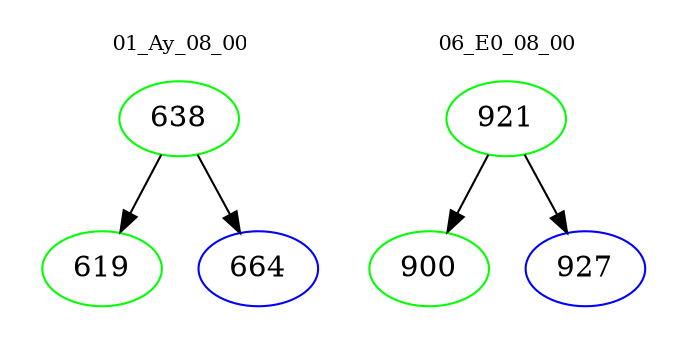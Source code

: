 digraph{
subgraph cluster_0 {
color = white
label = "01_Ay_08_00";
fontsize=10;
T0_638 [label="638", color="green"]
T0_638 -> T0_619 [color="black"]
T0_619 [label="619", color="green"]
T0_638 -> T0_664 [color="black"]
T0_664 [label="664", color="blue"]
}
subgraph cluster_1 {
color = white
label = "06_E0_08_00";
fontsize=10;
T1_921 [label="921", color="green"]
T1_921 -> T1_900 [color="black"]
T1_900 [label="900", color="green"]
T1_921 -> T1_927 [color="black"]
T1_927 [label="927", color="blue"]
}
}
